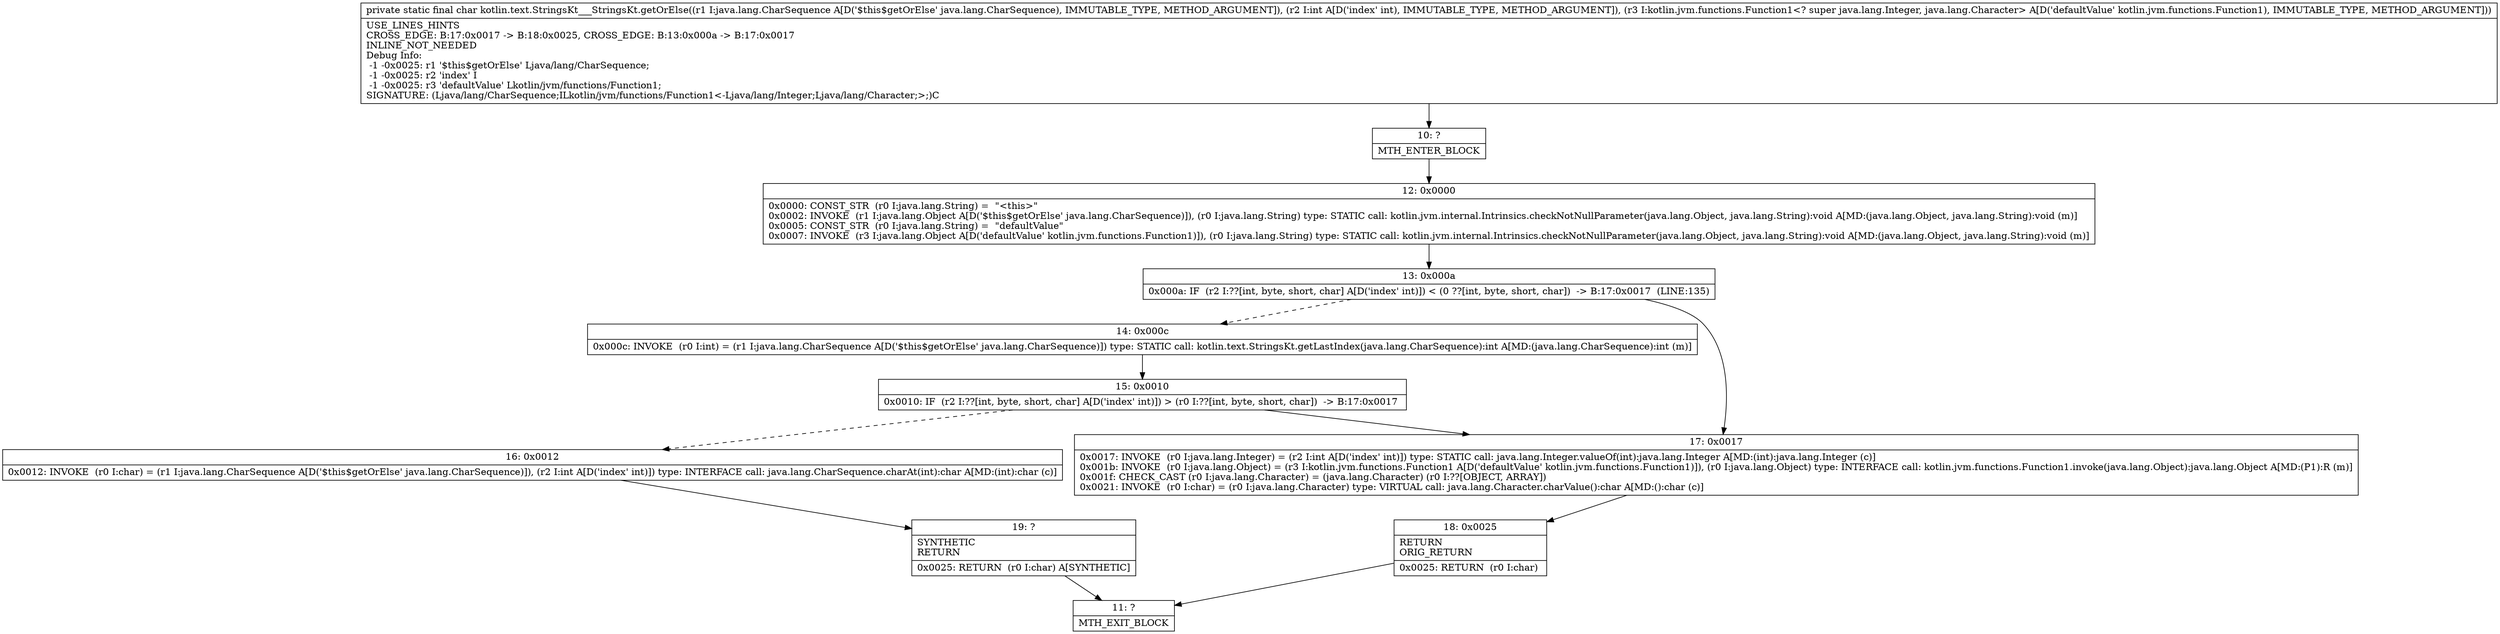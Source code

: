 digraph "CFG forkotlin.text.StringsKt___StringsKt.getOrElse(Ljava\/lang\/CharSequence;ILkotlin\/jvm\/functions\/Function1;)C" {
Node_10 [shape=record,label="{10\:\ ?|MTH_ENTER_BLOCK\l}"];
Node_12 [shape=record,label="{12\:\ 0x0000|0x0000: CONST_STR  (r0 I:java.lang.String) =  \"\<this\>\" \l0x0002: INVOKE  (r1 I:java.lang.Object A[D('$this$getOrElse' java.lang.CharSequence)]), (r0 I:java.lang.String) type: STATIC call: kotlin.jvm.internal.Intrinsics.checkNotNullParameter(java.lang.Object, java.lang.String):void A[MD:(java.lang.Object, java.lang.String):void (m)]\l0x0005: CONST_STR  (r0 I:java.lang.String) =  \"defaultValue\" \l0x0007: INVOKE  (r3 I:java.lang.Object A[D('defaultValue' kotlin.jvm.functions.Function1)]), (r0 I:java.lang.String) type: STATIC call: kotlin.jvm.internal.Intrinsics.checkNotNullParameter(java.lang.Object, java.lang.String):void A[MD:(java.lang.Object, java.lang.String):void (m)]\l}"];
Node_13 [shape=record,label="{13\:\ 0x000a|0x000a: IF  (r2 I:??[int, byte, short, char] A[D('index' int)]) \< (0 ??[int, byte, short, char])  \-\> B:17:0x0017  (LINE:135)\l}"];
Node_14 [shape=record,label="{14\:\ 0x000c|0x000c: INVOKE  (r0 I:int) = (r1 I:java.lang.CharSequence A[D('$this$getOrElse' java.lang.CharSequence)]) type: STATIC call: kotlin.text.StringsKt.getLastIndex(java.lang.CharSequence):int A[MD:(java.lang.CharSequence):int (m)]\l}"];
Node_15 [shape=record,label="{15\:\ 0x0010|0x0010: IF  (r2 I:??[int, byte, short, char] A[D('index' int)]) \> (r0 I:??[int, byte, short, char])  \-\> B:17:0x0017 \l}"];
Node_16 [shape=record,label="{16\:\ 0x0012|0x0012: INVOKE  (r0 I:char) = (r1 I:java.lang.CharSequence A[D('$this$getOrElse' java.lang.CharSequence)]), (r2 I:int A[D('index' int)]) type: INTERFACE call: java.lang.CharSequence.charAt(int):char A[MD:(int):char (c)]\l}"];
Node_19 [shape=record,label="{19\:\ ?|SYNTHETIC\lRETURN\l|0x0025: RETURN  (r0 I:char) A[SYNTHETIC]\l}"];
Node_11 [shape=record,label="{11\:\ ?|MTH_EXIT_BLOCK\l}"];
Node_17 [shape=record,label="{17\:\ 0x0017|0x0017: INVOKE  (r0 I:java.lang.Integer) = (r2 I:int A[D('index' int)]) type: STATIC call: java.lang.Integer.valueOf(int):java.lang.Integer A[MD:(int):java.lang.Integer (c)]\l0x001b: INVOKE  (r0 I:java.lang.Object) = (r3 I:kotlin.jvm.functions.Function1 A[D('defaultValue' kotlin.jvm.functions.Function1)]), (r0 I:java.lang.Object) type: INTERFACE call: kotlin.jvm.functions.Function1.invoke(java.lang.Object):java.lang.Object A[MD:(P1):R (m)]\l0x001f: CHECK_CAST (r0 I:java.lang.Character) = (java.lang.Character) (r0 I:??[OBJECT, ARRAY]) \l0x0021: INVOKE  (r0 I:char) = (r0 I:java.lang.Character) type: VIRTUAL call: java.lang.Character.charValue():char A[MD:():char (c)]\l}"];
Node_18 [shape=record,label="{18\:\ 0x0025|RETURN\lORIG_RETURN\l|0x0025: RETURN  (r0 I:char) \l}"];
MethodNode[shape=record,label="{private static final char kotlin.text.StringsKt___StringsKt.getOrElse((r1 I:java.lang.CharSequence A[D('$this$getOrElse' java.lang.CharSequence), IMMUTABLE_TYPE, METHOD_ARGUMENT]), (r2 I:int A[D('index' int), IMMUTABLE_TYPE, METHOD_ARGUMENT]), (r3 I:kotlin.jvm.functions.Function1\<? super java.lang.Integer, java.lang.Character\> A[D('defaultValue' kotlin.jvm.functions.Function1), IMMUTABLE_TYPE, METHOD_ARGUMENT]))  | USE_LINES_HINTS\lCROSS_EDGE: B:17:0x0017 \-\> B:18:0x0025, CROSS_EDGE: B:13:0x000a \-\> B:17:0x0017\lINLINE_NOT_NEEDED\lDebug Info:\l  \-1 \-0x0025: r1 '$this$getOrElse' Ljava\/lang\/CharSequence;\l  \-1 \-0x0025: r2 'index' I\l  \-1 \-0x0025: r3 'defaultValue' Lkotlin\/jvm\/functions\/Function1;\lSIGNATURE: (Ljava\/lang\/CharSequence;ILkotlin\/jvm\/functions\/Function1\<\-Ljava\/lang\/Integer;Ljava\/lang\/Character;\>;)C\l}"];
MethodNode -> Node_10;Node_10 -> Node_12;
Node_12 -> Node_13;
Node_13 -> Node_14[style=dashed];
Node_13 -> Node_17;
Node_14 -> Node_15;
Node_15 -> Node_16[style=dashed];
Node_15 -> Node_17;
Node_16 -> Node_19;
Node_19 -> Node_11;
Node_17 -> Node_18;
Node_18 -> Node_11;
}

